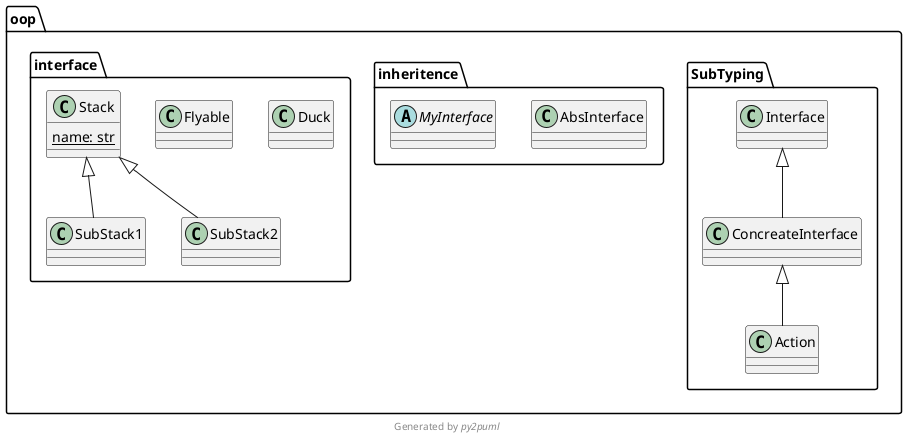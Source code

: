 @startuml oop
!pragma useIntermediatePackages false

class oop.SubTyping.Action {
}
class oop.SubTyping.ConcreateInterface {
}
class oop.SubTyping.Interface {
}
class oop.inheritence.AbsInterface {
}
abstract class oop.inheritence.MyInterface {
}
class oop.interface.Duck {
}
class oop.interface.Flyable {
}
class oop.interface.Stack {
  name: str {static}
}
class oop.interface.SubStack1 {
}
class oop.interface.SubStack2 {
}
oop.SubTyping.ConcreateInterface <|-- oop.SubTyping.Action
oop.SubTyping.Interface <|-- oop.SubTyping.ConcreateInterface
oop.interface.Stack <|-- oop.interface.SubStack1
oop.interface.Stack <|-- oop.interface.SubStack2
footer Generated by //py2puml//
@enduml
